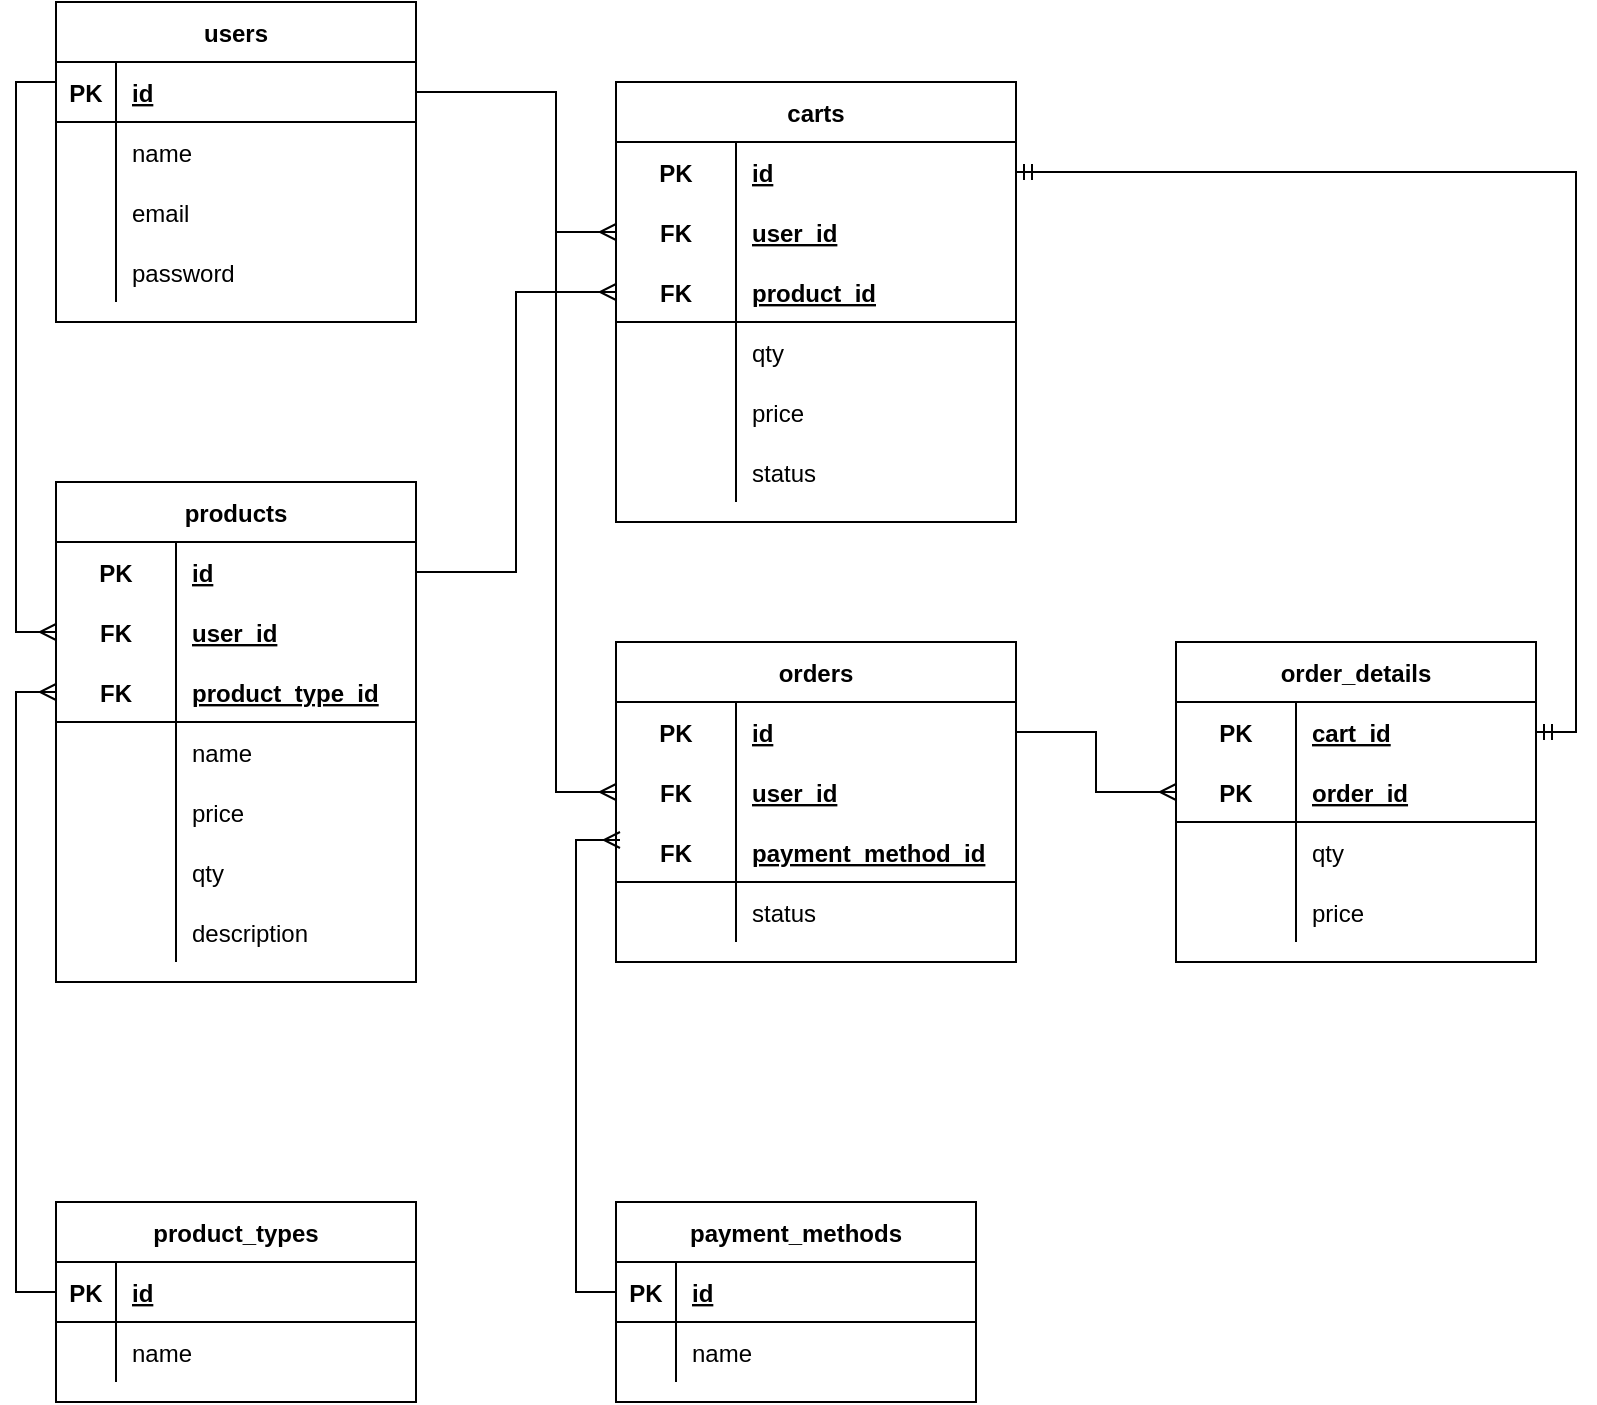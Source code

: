 <mxfile>
    <diagram id="VYC922mKqH5NMdaGn7zy" name="Page-1">
        <mxGraphModel dx="318" dy="585" grid="1" gridSize="10" guides="1" tooltips="1" connect="1" arrows="1" fold="1" page="1" pageScale="1" pageWidth="1169" pageHeight="827" math="0" shadow="0">
            <root>
                <mxCell id="0"/>
                <mxCell id="1" parent="0"/>
                <mxCell id="bkWMoB8fcdZXVpc6haCn-1" style="edgeStyle=orthogonalEdgeStyle;rounded=0;orthogonalLoop=1;jettySize=auto;html=1;exitX=0;exitY=0.25;exitDx=0;exitDy=0;entryX=0;entryY=0.5;entryDx=0;entryDy=0;endArrow=ERmany;endFill=0;" parent="1" source="t-qW9euXS6FeVMUo__KV-1" target="t-qW9euXS6FeVMUo__KV-44" edge="1">
                    <mxGeometry relative="1" as="geometry"/>
                </mxCell>
                <mxCell id="t-qW9euXS6FeVMUo__KV-1" value="users" style="shape=table;startSize=30;container=1;collapsible=1;childLayout=tableLayout;fixedRows=1;rowLines=0;fontStyle=1;align=center;resizeLast=1;" parent="1" vertex="1">
                    <mxGeometry x="40" y="80" width="180" height="160" as="geometry"/>
                </mxCell>
                <mxCell id="t-qW9euXS6FeVMUo__KV-2" value="" style="shape=tableRow;horizontal=0;startSize=0;swimlaneHead=0;swimlaneBody=0;fillColor=none;collapsible=0;dropTarget=0;points=[[0,0.5],[1,0.5]];portConstraint=eastwest;top=0;left=0;right=0;bottom=1;" parent="t-qW9euXS6FeVMUo__KV-1" vertex="1">
                    <mxGeometry y="30" width="180" height="30" as="geometry"/>
                </mxCell>
                <mxCell id="t-qW9euXS6FeVMUo__KV-3" value="PK" style="shape=partialRectangle;connectable=0;fillColor=none;top=0;left=0;bottom=0;right=0;fontStyle=1;overflow=hidden;" parent="t-qW9euXS6FeVMUo__KV-2" vertex="1">
                    <mxGeometry width="30" height="30" as="geometry">
                        <mxRectangle width="30" height="30" as="alternateBounds"/>
                    </mxGeometry>
                </mxCell>
                <mxCell id="t-qW9euXS6FeVMUo__KV-4" value="id" style="shape=partialRectangle;connectable=0;fillColor=none;top=0;left=0;bottom=0;right=0;align=left;spacingLeft=6;fontStyle=5;overflow=hidden;" parent="t-qW9euXS6FeVMUo__KV-2" vertex="1">
                    <mxGeometry x="30" width="150" height="30" as="geometry">
                        <mxRectangle width="150" height="30" as="alternateBounds"/>
                    </mxGeometry>
                </mxCell>
                <mxCell id="t-qW9euXS6FeVMUo__KV-5" value="" style="shape=tableRow;horizontal=0;startSize=0;swimlaneHead=0;swimlaneBody=0;fillColor=none;collapsible=0;dropTarget=0;points=[[0,0.5],[1,0.5]];portConstraint=eastwest;top=0;left=0;right=0;bottom=0;" parent="t-qW9euXS6FeVMUo__KV-1" vertex="1">
                    <mxGeometry y="60" width="180" height="30" as="geometry"/>
                </mxCell>
                <mxCell id="t-qW9euXS6FeVMUo__KV-6" value="" style="shape=partialRectangle;connectable=0;fillColor=none;top=0;left=0;bottom=0;right=0;editable=1;overflow=hidden;" parent="t-qW9euXS6FeVMUo__KV-5" vertex="1">
                    <mxGeometry width="30" height="30" as="geometry">
                        <mxRectangle width="30" height="30" as="alternateBounds"/>
                    </mxGeometry>
                </mxCell>
                <mxCell id="t-qW9euXS6FeVMUo__KV-7" value="name" style="shape=partialRectangle;connectable=0;fillColor=none;top=0;left=0;bottom=0;right=0;align=left;spacingLeft=6;overflow=hidden;" parent="t-qW9euXS6FeVMUo__KV-5" vertex="1">
                    <mxGeometry x="30" width="150" height="30" as="geometry">
                        <mxRectangle width="150" height="30" as="alternateBounds"/>
                    </mxGeometry>
                </mxCell>
                <mxCell id="t-qW9euXS6FeVMUo__KV-8" value="" style="shape=tableRow;horizontal=0;startSize=0;swimlaneHead=0;swimlaneBody=0;fillColor=none;collapsible=0;dropTarget=0;points=[[0,0.5],[1,0.5]];portConstraint=eastwest;top=0;left=0;right=0;bottom=0;" parent="t-qW9euXS6FeVMUo__KV-1" vertex="1">
                    <mxGeometry y="90" width="180" height="30" as="geometry"/>
                </mxCell>
                <mxCell id="t-qW9euXS6FeVMUo__KV-9" value="" style="shape=partialRectangle;connectable=0;fillColor=none;top=0;left=0;bottom=0;right=0;editable=1;overflow=hidden;" parent="t-qW9euXS6FeVMUo__KV-8" vertex="1">
                    <mxGeometry width="30" height="30" as="geometry">
                        <mxRectangle width="30" height="30" as="alternateBounds"/>
                    </mxGeometry>
                </mxCell>
                <mxCell id="t-qW9euXS6FeVMUo__KV-10" value="email" style="shape=partialRectangle;connectable=0;fillColor=none;top=0;left=0;bottom=0;right=0;align=left;spacingLeft=6;overflow=hidden;" parent="t-qW9euXS6FeVMUo__KV-8" vertex="1">
                    <mxGeometry x="30" width="150" height="30" as="geometry">
                        <mxRectangle width="150" height="30" as="alternateBounds"/>
                    </mxGeometry>
                </mxCell>
                <mxCell id="t-qW9euXS6FeVMUo__KV-11" value="" style="shape=tableRow;horizontal=0;startSize=0;swimlaneHead=0;swimlaneBody=0;fillColor=none;collapsible=0;dropTarget=0;points=[[0,0.5],[1,0.5]];portConstraint=eastwest;top=0;left=0;right=0;bottom=0;" parent="t-qW9euXS6FeVMUo__KV-1" vertex="1">
                    <mxGeometry y="120" width="180" height="30" as="geometry"/>
                </mxCell>
                <mxCell id="t-qW9euXS6FeVMUo__KV-12" value="" style="shape=partialRectangle;connectable=0;fillColor=none;top=0;left=0;bottom=0;right=0;editable=1;overflow=hidden;" parent="t-qW9euXS6FeVMUo__KV-11" vertex="1">
                    <mxGeometry width="30" height="30" as="geometry">
                        <mxRectangle width="30" height="30" as="alternateBounds"/>
                    </mxGeometry>
                </mxCell>
                <mxCell id="t-qW9euXS6FeVMUo__KV-13" value="password" style="shape=partialRectangle;connectable=0;fillColor=none;top=0;left=0;bottom=0;right=0;align=left;spacingLeft=6;overflow=hidden;" parent="t-qW9euXS6FeVMUo__KV-11" vertex="1">
                    <mxGeometry x="30" width="150" height="30" as="geometry">
                        <mxRectangle width="150" height="30" as="alternateBounds"/>
                    </mxGeometry>
                </mxCell>
                <mxCell id="t-qW9euXS6FeVMUo__KV-40" value="products" style="shape=table;startSize=30;container=1;collapsible=1;childLayout=tableLayout;fixedRows=1;rowLines=0;fontStyle=1;align=center;resizeLast=1;" parent="1" vertex="1">
                    <mxGeometry x="40" y="320" width="180" height="250" as="geometry"/>
                </mxCell>
                <mxCell id="t-qW9euXS6FeVMUo__KV-41" value="" style="shape=tableRow;horizontal=0;startSize=0;swimlaneHead=0;swimlaneBody=0;fillColor=none;collapsible=0;dropTarget=0;points=[[0,0.5],[1,0.5]];portConstraint=eastwest;top=0;left=0;right=0;bottom=0;" parent="t-qW9euXS6FeVMUo__KV-40" vertex="1">
                    <mxGeometry y="30" width="180" height="30" as="geometry"/>
                </mxCell>
                <mxCell id="t-qW9euXS6FeVMUo__KV-42" value="PK" style="shape=partialRectangle;connectable=0;fillColor=none;top=0;left=0;bottom=0;right=0;fontStyle=1;overflow=hidden;" parent="t-qW9euXS6FeVMUo__KV-41" vertex="1">
                    <mxGeometry width="60" height="30" as="geometry">
                        <mxRectangle width="60" height="30" as="alternateBounds"/>
                    </mxGeometry>
                </mxCell>
                <mxCell id="t-qW9euXS6FeVMUo__KV-43" value="id" style="shape=partialRectangle;connectable=0;fillColor=none;top=0;left=0;bottom=0;right=0;align=left;spacingLeft=6;fontStyle=5;overflow=hidden;" parent="t-qW9euXS6FeVMUo__KV-41" vertex="1">
                    <mxGeometry x="60" width="120" height="30" as="geometry">
                        <mxRectangle width="120" height="30" as="alternateBounds"/>
                    </mxGeometry>
                </mxCell>
                <mxCell id="t-qW9euXS6FeVMUo__KV-44" value="" style="shape=tableRow;horizontal=0;startSize=0;swimlaneHead=0;swimlaneBody=0;fillColor=none;collapsible=0;dropTarget=0;points=[[0,0.5],[1,0.5]];portConstraint=eastwest;top=0;left=0;right=0;bottom=1;strokeColor=none;" parent="t-qW9euXS6FeVMUo__KV-40" vertex="1">
                    <mxGeometry y="60" width="180" height="30" as="geometry"/>
                </mxCell>
                <mxCell id="t-qW9euXS6FeVMUo__KV-45" value="FK" style="shape=partialRectangle;connectable=0;fillColor=none;top=0;left=0;bottom=0;right=0;fontStyle=1;overflow=hidden;" parent="t-qW9euXS6FeVMUo__KV-44" vertex="1">
                    <mxGeometry width="60" height="30" as="geometry">
                        <mxRectangle width="60" height="30" as="alternateBounds"/>
                    </mxGeometry>
                </mxCell>
                <mxCell id="t-qW9euXS6FeVMUo__KV-46" value="user_id" style="shape=partialRectangle;connectable=0;fillColor=none;top=0;left=0;bottom=0;right=0;align=left;spacingLeft=6;fontStyle=5;overflow=hidden;" parent="t-qW9euXS6FeVMUo__KV-44" vertex="1">
                    <mxGeometry x="60" width="120" height="30" as="geometry">
                        <mxRectangle width="120" height="30" as="alternateBounds"/>
                    </mxGeometry>
                </mxCell>
                <mxCell id="bkWMoB8fcdZXVpc6haCn-5" style="shape=tableRow;horizontal=0;startSize=0;swimlaneHead=0;swimlaneBody=0;fillColor=none;collapsible=0;dropTarget=0;points=[[0,0.5],[1,0.5]];portConstraint=eastwest;top=0;left=0;right=0;bottom=1;strokeColor=default;" parent="t-qW9euXS6FeVMUo__KV-40" vertex="1">
                    <mxGeometry y="90" width="180" height="30" as="geometry"/>
                </mxCell>
                <mxCell id="bkWMoB8fcdZXVpc6haCn-6" value="FK" style="shape=partialRectangle;connectable=0;fillColor=none;top=0;left=0;bottom=0;right=0;fontStyle=1;overflow=hidden;" parent="bkWMoB8fcdZXVpc6haCn-5" vertex="1">
                    <mxGeometry width="60" height="30" as="geometry">
                        <mxRectangle width="60" height="30" as="alternateBounds"/>
                    </mxGeometry>
                </mxCell>
                <mxCell id="bkWMoB8fcdZXVpc6haCn-7" value="product_type_id" style="shape=partialRectangle;connectable=0;fillColor=none;top=0;left=0;bottom=0;right=0;align=left;spacingLeft=6;fontStyle=5;overflow=hidden;" parent="bkWMoB8fcdZXVpc6haCn-5" vertex="1">
                    <mxGeometry x="60" width="120" height="30" as="geometry">
                        <mxRectangle width="120" height="30" as="alternateBounds"/>
                    </mxGeometry>
                </mxCell>
                <mxCell id="t-qW9euXS6FeVMUo__KV-47" value="" style="shape=tableRow;horizontal=0;startSize=0;swimlaneHead=0;swimlaneBody=0;fillColor=none;collapsible=0;dropTarget=0;points=[[0,0.5],[1,0.5]];portConstraint=eastwest;top=0;left=0;right=0;bottom=0;" parent="t-qW9euXS6FeVMUo__KV-40" vertex="1">
                    <mxGeometry y="120" width="180" height="30" as="geometry"/>
                </mxCell>
                <mxCell id="t-qW9euXS6FeVMUo__KV-48" value="" style="shape=partialRectangle;connectable=0;fillColor=none;top=0;left=0;bottom=0;right=0;editable=1;overflow=hidden;" parent="t-qW9euXS6FeVMUo__KV-47" vertex="1">
                    <mxGeometry width="60" height="30" as="geometry">
                        <mxRectangle width="60" height="30" as="alternateBounds"/>
                    </mxGeometry>
                </mxCell>
                <mxCell id="t-qW9euXS6FeVMUo__KV-49" value="name" style="shape=partialRectangle;connectable=0;fillColor=none;top=0;left=0;bottom=0;right=0;align=left;spacingLeft=6;overflow=hidden;" parent="t-qW9euXS6FeVMUo__KV-47" vertex="1">
                    <mxGeometry x="60" width="120" height="30" as="geometry">
                        <mxRectangle width="120" height="30" as="alternateBounds"/>
                    </mxGeometry>
                </mxCell>
                <mxCell id="t-qW9euXS6FeVMUo__KV-50" value="" style="shape=tableRow;horizontal=0;startSize=0;swimlaneHead=0;swimlaneBody=0;fillColor=none;collapsible=0;dropTarget=0;points=[[0,0.5],[1,0.5]];portConstraint=eastwest;top=0;left=0;right=0;bottom=0;" parent="t-qW9euXS6FeVMUo__KV-40" vertex="1">
                    <mxGeometry y="150" width="180" height="30" as="geometry"/>
                </mxCell>
                <mxCell id="t-qW9euXS6FeVMUo__KV-51" value="" style="shape=partialRectangle;connectable=0;fillColor=none;top=0;left=0;bottom=0;right=0;editable=1;overflow=hidden;" parent="t-qW9euXS6FeVMUo__KV-50" vertex="1">
                    <mxGeometry width="60" height="30" as="geometry">
                        <mxRectangle width="60" height="30" as="alternateBounds"/>
                    </mxGeometry>
                </mxCell>
                <mxCell id="t-qW9euXS6FeVMUo__KV-52" value="price" style="shape=partialRectangle;connectable=0;fillColor=none;top=0;left=0;bottom=0;right=0;align=left;spacingLeft=6;overflow=hidden;" parent="t-qW9euXS6FeVMUo__KV-50" vertex="1">
                    <mxGeometry x="60" width="120" height="30" as="geometry">
                        <mxRectangle width="120" height="30" as="alternateBounds"/>
                    </mxGeometry>
                </mxCell>
                <mxCell id="t-qW9euXS6FeVMUo__KV-53" style="shape=tableRow;horizontal=0;startSize=0;swimlaneHead=0;swimlaneBody=0;fillColor=none;collapsible=0;dropTarget=0;points=[[0,0.5],[1,0.5]];portConstraint=eastwest;top=0;left=0;right=0;bottom=0;" parent="t-qW9euXS6FeVMUo__KV-40" vertex="1">
                    <mxGeometry y="180" width="180" height="30" as="geometry"/>
                </mxCell>
                <mxCell id="t-qW9euXS6FeVMUo__KV-54" style="shape=partialRectangle;connectable=0;fillColor=none;top=0;left=0;bottom=0;right=0;editable=1;overflow=hidden;" parent="t-qW9euXS6FeVMUo__KV-53" vertex="1">
                    <mxGeometry width="60" height="30" as="geometry">
                        <mxRectangle width="60" height="30" as="alternateBounds"/>
                    </mxGeometry>
                </mxCell>
                <mxCell id="t-qW9euXS6FeVMUo__KV-55" value="qty" style="shape=partialRectangle;connectable=0;fillColor=none;top=0;left=0;bottom=0;right=0;align=left;spacingLeft=6;overflow=hidden;" parent="t-qW9euXS6FeVMUo__KV-53" vertex="1">
                    <mxGeometry x="60" width="120" height="30" as="geometry">
                        <mxRectangle width="120" height="30" as="alternateBounds"/>
                    </mxGeometry>
                </mxCell>
                <mxCell id="t-qW9euXS6FeVMUo__KV-56" style="shape=tableRow;horizontal=0;startSize=0;swimlaneHead=0;swimlaneBody=0;fillColor=none;collapsible=0;dropTarget=0;points=[[0,0.5],[1,0.5]];portConstraint=eastwest;top=0;left=0;right=0;bottom=0;" parent="t-qW9euXS6FeVMUo__KV-40" vertex="1">
                    <mxGeometry y="210" width="180" height="30" as="geometry"/>
                </mxCell>
                <mxCell id="t-qW9euXS6FeVMUo__KV-57" style="shape=partialRectangle;connectable=0;fillColor=none;top=0;left=0;bottom=0;right=0;editable=1;overflow=hidden;" parent="t-qW9euXS6FeVMUo__KV-56" vertex="1">
                    <mxGeometry width="60" height="30" as="geometry">
                        <mxRectangle width="60" height="30" as="alternateBounds"/>
                    </mxGeometry>
                </mxCell>
                <mxCell id="t-qW9euXS6FeVMUo__KV-58" value="description" style="shape=partialRectangle;connectable=0;fillColor=none;top=0;left=0;bottom=0;right=0;align=left;spacingLeft=6;overflow=hidden;" parent="t-qW9euXS6FeVMUo__KV-56" vertex="1">
                    <mxGeometry x="60" width="120" height="30" as="geometry">
                        <mxRectangle width="120" height="30" as="alternateBounds"/>
                    </mxGeometry>
                </mxCell>
                <mxCell id="bkWMoB8fcdZXVpc6haCn-8" value="product_types" style="shape=table;startSize=30;container=1;collapsible=1;childLayout=tableLayout;fixedRows=1;rowLines=0;fontStyle=1;align=center;resizeLast=1;strokeColor=default;fillColor=none;" parent="1" vertex="1">
                    <mxGeometry x="40" y="680" width="180" height="100" as="geometry"/>
                </mxCell>
                <mxCell id="bkWMoB8fcdZXVpc6haCn-9" value="" style="shape=tableRow;horizontal=0;startSize=0;swimlaneHead=0;swimlaneBody=0;fillColor=none;collapsible=0;dropTarget=0;points=[[0,0.5],[1,0.5]];portConstraint=eastwest;top=0;left=0;right=0;bottom=1;strokeColor=default;" parent="bkWMoB8fcdZXVpc6haCn-8" vertex="1">
                    <mxGeometry y="30" width="180" height="30" as="geometry"/>
                </mxCell>
                <mxCell id="bkWMoB8fcdZXVpc6haCn-10" value="PK" style="shape=partialRectangle;connectable=0;fillColor=none;top=0;left=0;bottom=0;right=0;fontStyle=1;overflow=hidden;dashed=1;strokeColor=default;" parent="bkWMoB8fcdZXVpc6haCn-9" vertex="1">
                    <mxGeometry width="30" height="30" as="geometry">
                        <mxRectangle width="30" height="30" as="alternateBounds"/>
                    </mxGeometry>
                </mxCell>
                <mxCell id="bkWMoB8fcdZXVpc6haCn-11" value="id" style="shape=partialRectangle;connectable=0;fillColor=none;top=0;left=0;bottom=0;right=0;align=left;spacingLeft=6;fontStyle=5;overflow=hidden;strokeColor=default;" parent="bkWMoB8fcdZXVpc6haCn-9" vertex="1">
                    <mxGeometry x="30" width="150" height="30" as="geometry">
                        <mxRectangle width="150" height="30" as="alternateBounds"/>
                    </mxGeometry>
                </mxCell>
                <mxCell id="bkWMoB8fcdZXVpc6haCn-12" value="" style="shape=tableRow;horizontal=0;startSize=0;swimlaneHead=0;swimlaneBody=0;fillColor=none;collapsible=0;dropTarget=0;points=[[0,0.5],[1,0.5]];portConstraint=eastwest;top=0;left=0;right=0;bottom=0;dashed=1;strokeColor=default;" parent="bkWMoB8fcdZXVpc6haCn-8" vertex="1">
                    <mxGeometry y="60" width="180" height="30" as="geometry"/>
                </mxCell>
                <mxCell id="bkWMoB8fcdZXVpc6haCn-13" value="" style="shape=partialRectangle;connectable=0;fillColor=none;top=0;left=0;bottom=0;right=0;editable=1;overflow=hidden;dashed=1;strokeColor=default;" parent="bkWMoB8fcdZXVpc6haCn-12" vertex="1">
                    <mxGeometry width="30" height="30" as="geometry">
                        <mxRectangle width="30" height="30" as="alternateBounds"/>
                    </mxGeometry>
                </mxCell>
                <mxCell id="bkWMoB8fcdZXVpc6haCn-14" value="name" style="shape=partialRectangle;connectable=0;fillColor=none;top=0;left=0;bottom=0;right=0;align=left;spacingLeft=6;overflow=hidden;strokeColor=default;" parent="bkWMoB8fcdZXVpc6haCn-12" vertex="1">
                    <mxGeometry x="30" width="150" height="30" as="geometry">
                        <mxRectangle width="150" height="30" as="alternateBounds"/>
                    </mxGeometry>
                </mxCell>
                <mxCell id="bkWMoB8fcdZXVpc6haCn-22" style="edgeStyle=orthogonalEdgeStyle;rounded=0;orthogonalLoop=1;jettySize=auto;html=1;exitX=0;exitY=0.5;exitDx=0;exitDy=0;entryX=0;entryY=0.5;entryDx=0;entryDy=0;endArrow=ERmany;endFill=0;" parent="1" source="bkWMoB8fcdZXVpc6haCn-9" target="bkWMoB8fcdZXVpc6haCn-5" edge="1">
                    <mxGeometry relative="1" as="geometry"/>
                </mxCell>
                <mxCell id="bkWMoB8fcdZXVpc6haCn-23" value="orders" style="shape=table;startSize=30;container=1;collapsible=1;childLayout=tableLayout;fixedRows=1;rowLines=0;fontStyle=1;align=center;resizeLast=1;strokeColor=default;fillColor=none;" parent="1" vertex="1">
                    <mxGeometry x="320" y="400" width="200" height="160" as="geometry"/>
                </mxCell>
                <mxCell id="bkWMoB8fcdZXVpc6haCn-24" value="" style="shape=tableRow;horizontal=0;startSize=0;swimlaneHead=0;swimlaneBody=0;fillColor=none;collapsible=0;dropTarget=0;points=[[0,0.5],[1,0.5]];portConstraint=eastwest;top=0;left=0;right=0;bottom=0;strokeColor=default;" parent="bkWMoB8fcdZXVpc6haCn-23" vertex="1">
                    <mxGeometry y="30" width="200" height="30" as="geometry"/>
                </mxCell>
                <mxCell id="bkWMoB8fcdZXVpc6haCn-25" value="PK" style="shape=partialRectangle;connectable=0;fillColor=none;top=0;left=0;bottom=0;right=0;fontStyle=1;overflow=hidden;strokeColor=default;" parent="bkWMoB8fcdZXVpc6haCn-24" vertex="1">
                    <mxGeometry width="60" height="30" as="geometry">
                        <mxRectangle width="60" height="30" as="alternateBounds"/>
                    </mxGeometry>
                </mxCell>
                <mxCell id="bkWMoB8fcdZXVpc6haCn-26" value="id" style="shape=partialRectangle;connectable=0;fillColor=none;top=0;left=0;bottom=0;right=0;align=left;spacingLeft=6;fontStyle=5;overflow=hidden;strokeColor=default;" parent="bkWMoB8fcdZXVpc6haCn-24" vertex="1">
                    <mxGeometry x="60" width="140" height="30" as="geometry">
                        <mxRectangle width="140" height="30" as="alternateBounds"/>
                    </mxGeometry>
                </mxCell>
                <mxCell id="bkWMoB8fcdZXVpc6haCn-27" value="" style="shape=tableRow;horizontal=0;startSize=0;swimlaneHead=0;swimlaneBody=0;fillColor=none;collapsible=0;dropTarget=0;points=[[0,0.5],[1,0.5]];portConstraint=eastwest;top=0;left=0;right=0;bottom=1;strokeColor=none;" parent="bkWMoB8fcdZXVpc6haCn-23" vertex="1">
                    <mxGeometry y="60" width="200" height="30" as="geometry"/>
                </mxCell>
                <mxCell id="bkWMoB8fcdZXVpc6haCn-28" value="FK" style="shape=partialRectangle;connectable=0;fillColor=none;top=0;left=0;bottom=0;right=0;fontStyle=1;overflow=hidden;strokeColor=default;" parent="bkWMoB8fcdZXVpc6haCn-27" vertex="1">
                    <mxGeometry width="60" height="30" as="geometry">
                        <mxRectangle width="60" height="30" as="alternateBounds"/>
                    </mxGeometry>
                </mxCell>
                <mxCell id="bkWMoB8fcdZXVpc6haCn-29" value="user_id" style="shape=partialRectangle;connectable=0;fillColor=none;top=0;left=0;bottom=0;right=0;align=left;spacingLeft=6;fontStyle=5;overflow=hidden;strokeColor=default;" parent="bkWMoB8fcdZXVpc6haCn-27" vertex="1">
                    <mxGeometry x="60" width="140" height="30" as="geometry">
                        <mxRectangle width="140" height="30" as="alternateBounds"/>
                    </mxGeometry>
                </mxCell>
                <mxCell id="bkWMoB8fcdZXVpc6haCn-36" style="shape=tableRow;horizontal=0;startSize=0;swimlaneHead=0;swimlaneBody=0;fillColor=none;collapsible=0;dropTarget=0;points=[[0,0.5],[1,0.5]];portConstraint=eastwest;top=0;left=0;right=0;bottom=1;strokeColor=default;" parent="bkWMoB8fcdZXVpc6haCn-23" vertex="1">
                    <mxGeometry y="90" width="200" height="30" as="geometry"/>
                </mxCell>
                <mxCell id="bkWMoB8fcdZXVpc6haCn-37" value="FK" style="shape=partialRectangle;connectable=0;fillColor=none;top=0;left=0;bottom=0;right=0;fontStyle=1;overflow=hidden;strokeColor=default;" parent="bkWMoB8fcdZXVpc6haCn-36" vertex="1">
                    <mxGeometry width="60" height="30" as="geometry">
                        <mxRectangle width="60" height="30" as="alternateBounds"/>
                    </mxGeometry>
                </mxCell>
                <mxCell id="bkWMoB8fcdZXVpc6haCn-38" value="payment_method_id" style="shape=partialRectangle;connectable=0;fillColor=none;top=0;left=0;bottom=0;right=0;align=left;spacingLeft=6;fontStyle=5;overflow=hidden;strokeColor=default;" parent="bkWMoB8fcdZXVpc6haCn-36" vertex="1">
                    <mxGeometry x="60" width="140" height="30" as="geometry">
                        <mxRectangle width="140" height="30" as="alternateBounds"/>
                    </mxGeometry>
                </mxCell>
                <mxCell id="SPrxB2LgxXgwCSSrTZGx-1" style="shape=tableRow;horizontal=0;startSize=0;swimlaneHead=0;swimlaneBody=0;fillColor=none;collapsible=0;dropTarget=0;points=[[0,0.5],[1,0.5]];portConstraint=eastwest;top=0;left=0;right=0;bottom=0;strokeColor=default;" parent="bkWMoB8fcdZXVpc6haCn-23" vertex="1">
                    <mxGeometry y="120" width="200" height="30" as="geometry"/>
                </mxCell>
                <mxCell id="SPrxB2LgxXgwCSSrTZGx-2" style="shape=partialRectangle;connectable=0;fillColor=none;top=0;left=0;bottom=0;right=0;editable=1;overflow=hidden;strokeColor=default;" parent="SPrxB2LgxXgwCSSrTZGx-1" vertex="1">
                    <mxGeometry width="60" height="30" as="geometry">
                        <mxRectangle width="60" height="30" as="alternateBounds"/>
                    </mxGeometry>
                </mxCell>
                <mxCell id="SPrxB2LgxXgwCSSrTZGx-3" value="status" style="shape=partialRectangle;connectable=0;fillColor=none;top=0;left=0;bottom=0;right=0;align=left;spacingLeft=6;overflow=hidden;strokeColor=default;" parent="SPrxB2LgxXgwCSSrTZGx-1" vertex="1">
                    <mxGeometry x="60" width="140" height="30" as="geometry">
                        <mxRectangle width="140" height="30" as="alternateBounds"/>
                    </mxGeometry>
                </mxCell>
                <mxCell id="bkWMoB8fcdZXVpc6haCn-40" value="payment_methods" style="shape=table;startSize=30;container=1;collapsible=1;childLayout=tableLayout;fixedRows=1;rowLines=0;fontStyle=1;align=center;resizeLast=1;strokeColor=default;fillColor=none;" parent="1" vertex="1">
                    <mxGeometry x="320" y="680" width="180" height="100" as="geometry"/>
                </mxCell>
                <mxCell id="bkWMoB8fcdZXVpc6haCn-41" value="" style="shape=tableRow;horizontal=0;startSize=0;swimlaneHead=0;swimlaneBody=0;fillColor=none;collapsible=0;dropTarget=0;points=[[0,0.5],[1,0.5]];portConstraint=eastwest;top=0;left=0;right=0;bottom=1;strokeColor=default;" parent="bkWMoB8fcdZXVpc6haCn-40" vertex="1">
                    <mxGeometry y="30" width="180" height="30" as="geometry"/>
                </mxCell>
                <mxCell id="bkWMoB8fcdZXVpc6haCn-42" value="PK" style="shape=partialRectangle;connectable=0;fillColor=none;top=0;left=0;bottom=0;right=0;fontStyle=1;overflow=hidden;strokeColor=default;" parent="bkWMoB8fcdZXVpc6haCn-41" vertex="1">
                    <mxGeometry width="30" height="30" as="geometry">
                        <mxRectangle width="30" height="30" as="alternateBounds"/>
                    </mxGeometry>
                </mxCell>
                <mxCell id="bkWMoB8fcdZXVpc6haCn-43" value="id" style="shape=partialRectangle;connectable=0;fillColor=none;top=0;left=0;bottom=0;right=0;align=left;spacingLeft=6;fontStyle=5;overflow=hidden;strokeColor=default;" parent="bkWMoB8fcdZXVpc6haCn-41" vertex="1">
                    <mxGeometry x="30" width="150" height="30" as="geometry">
                        <mxRectangle width="150" height="30" as="alternateBounds"/>
                    </mxGeometry>
                </mxCell>
                <mxCell id="bkWMoB8fcdZXVpc6haCn-44" value="" style="shape=tableRow;horizontal=0;startSize=0;swimlaneHead=0;swimlaneBody=0;fillColor=none;collapsible=0;dropTarget=0;points=[[0,0.5],[1,0.5]];portConstraint=eastwest;top=0;left=0;right=0;bottom=0;strokeColor=default;" parent="bkWMoB8fcdZXVpc6haCn-40" vertex="1">
                    <mxGeometry y="60" width="180" height="30" as="geometry"/>
                </mxCell>
                <mxCell id="bkWMoB8fcdZXVpc6haCn-45" value="" style="shape=partialRectangle;connectable=0;fillColor=none;top=0;left=0;bottom=0;right=0;editable=1;overflow=hidden;strokeColor=default;" parent="bkWMoB8fcdZXVpc6haCn-44" vertex="1">
                    <mxGeometry width="30" height="30" as="geometry">
                        <mxRectangle width="30" height="30" as="alternateBounds"/>
                    </mxGeometry>
                </mxCell>
                <mxCell id="bkWMoB8fcdZXVpc6haCn-46" value="name" style="shape=partialRectangle;connectable=0;fillColor=none;top=0;left=0;bottom=0;right=0;align=left;spacingLeft=6;overflow=hidden;strokeColor=default;" parent="bkWMoB8fcdZXVpc6haCn-44" vertex="1">
                    <mxGeometry x="30" width="150" height="30" as="geometry">
                        <mxRectangle width="150" height="30" as="alternateBounds"/>
                    </mxGeometry>
                </mxCell>
                <mxCell id="bkWMoB8fcdZXVpc6haCn-54" value="order_details" style="shape=table;startSize=30;container=1;collapsible=1;childLayout=tableLayout;fixedRows=1;rowLines=0;fontStyle=1;align=center;resizeLast=1;strokeColor=default;fillColor=none;" parent="1" vertex="1">
                    <mxGeometry x="600" y="400" width="180" height="160" as="geometry"/>
                </mxCell>
                <mxCell id="bkWMoB8fcdZXVpc6haCn-55" value="" style="shape=tableRow;horizontal=0;startSize=0;swimlaneHead=0;swimlaneBody=0;fillColor=none;collapsible=0;dropTarget=0;points=[[0,0.5],[1,0.5]];portConstraint=eastwest;top=0;left=0;right=0;bottom=0;strokeColor=default;" parent="bkWMoB8fcdZXVpc6haCn-54" vertex="1">
                    <mxGeometry y="30" width="180" height="30" as="geometry"/>
                </mxCell>
                <mxCell id="bkWMoB8fcdZXVpc6haCn-56" value="PK" style="shape=partialRectangle;connectable=0;fillColor=none;top=0;left=0;bottom=0;right=0;fontStyle=1;overflow=hidden;strokeColor=default;" parent="bkWMoB8fcdZXVpc6haCn-55" vertex="1">
                    <mxGeometry width="60" height="30" as="geometry">
                        <mxRectangle width="60" height="30" as="alternateBounds"/>
                    </mxGeometry>
                </mxCell>
                <mxCell id="bkWMoB8fcdZXVpc6haCn-57" value="cart_id" style="shape=partialRectangle;connectable=0;fillColor=none;top=0;left=0;bottom=0;right=0;align=left;spacingLeft=6;fontStyle=5;overflow=hidden;strokeColor=default;" parent="bkWMoB8fcdZXVpc6haCn-55" vertex="1">
                    <mxGeometry x="60" width="120" height="30" as="geometry">
                        <mxRectangle width="120" height="30" as="alternateBounds"/>
                    </mxGeometry>
                </mxCell>
                <mxCell id="bkWMoB8fcdZXVpc6haCn-58" value="" style="shape=tableRow;horizontal=0;startSize=0;swimlaneHead=0;swimlaneBody=0;fillColor=none;collapsible=0;dropTarget=0;points=[[0,0.5],[1,0.5]];portConstraint=eastwest;top=0;left=0;right=0;bottom=1;strokeColor=default;" parent="bkWMoB8fcdZXVpc6haCn-54" vertex="1">
                    <mxGeometry y="60" width="180" height="30" as="geometry"/>
                </mxCell>
                <mxCell id="bkWMoB8fcdZXVpc6haCn-59" value="PK" style="shape=partialRectangle;connectable=0;fillColor=none;top=0;left=0;bottom=0;right=0;fontStyle=1;overflow=hidden;strokeColor=default;" parent="bkWMoB8fcdZXVpc6haCn-58" vertex="1">
                    <mxGeometry width="60" height="30" as="geometry">
                        <mxRectangle width="60" height="30" as="alternateBounds"/>
                    </mxGeometry>
                </mxCell>
                <mxCell id="bkWMoB8fcdZXVpc6haCn-60" value="order_id" style="shape=partialRectangle;connectable=0;fillColor=none;top=0;left=0;bottom=0;right=0;align=left;spacingLeft=6;fontStyle=5;overflow=hidden;strokeColor=default;" parent="bkWMoB8fcdZXVpc6haCn-58" vertex="1">
                    <mxGeometry x="60" width="120" height="30" as="geometry">
                        <mxRectangle width="120" height="30" as="alternateBounds"/>
                    </mxGeometry>
                </mxCell>
                <mxCell id="bkWMoB8fcdZXVpc6haCn-61" value="" style="shape=tableRow;horizontal=0;startSize=0;swimlaneHead=0;swimlaneBody=0;fillColor=none;collapsible=0;dropTarget=0;points=[[0,0.5],[1,0.5]];portConstraint=eastwest;top=0;left=0;right=0;bottom=0;strokeColor=default;" parent="bkWMoB8fcdZXVpc6haCn-54" vertex="1">
                    <mxGeometry y="90" width="180" height="30" as="geometry"/>
                </mxCell>
                <mxCell id="bkWMoB8fcdZXVpc6haCn-62" value="" style="shape=partialRectangle;connectable=0;fillColor=none;top=0;left=0;bottom=0;right=0;editable=1;overflow=hidden;strokeColor=default;" parent="bkWMoB8fcdZXVpc6haCn-61" vertex="1">
                    <mxGeometry width="60" height="30" as="geometry">
                        <mxRectangle width="60" height="30" as="alternateBounds"/>
                    </mxGeometry>
                </mxCell>
                <mxCell id="bkWMoB8fcdZXVpc6haCn-63" value="qty" style="shape=partialRectangle;connectable=0;fillColor=none;top=0;left=0;bottom=0;right=0;align=left;spacingLeft=6;overflow=hidden;strokeColor=default;" parent="bkWMoB8fcdZXVpc6haCn-61" vertex="1">
                    <mxGeometry x="60" width="120" height="30" as="geometry">
                        <mxRectangle width="120" height="30" as="alternateBounds"/>
                    </mxGeometry>
                </mxCell>
                <mxCell id="bkWMoB8fcdZXVpc6haCn-64" value="" style="shape=tableRow;horizontal=0;startSize=0;swimlaneHead=0;swimlaneBody=0;fillColor=none;collapsible=0;dropTarget=0;points=[[0,0.5],[1,0.5]];portConstraint=eastwest;top=0;left=0;right=0;bottom=0;strokeColor=default;" parent="bkWMoB8fcdZXVpc6haCn-54" vertex="1">
                    <mxGeometry y="120" width="180" height="30" as="geometry"/>
                </mxCell>
                <mxCell id="bkWMoB8fcdZXVpc6haCn-65" value="" style="shape=partialRectangle;connectable=0;fillColor=none;top=0;left=0;bottom=0;right=0;editable=1;overflow=hidden;strokeColor=default;" parent="bkWMoB8fcdZXVpc6haCn-64" vertex="1">
                    <mxGeometry width="60" height="30" as="geometry">
                        <mxRectangle width="60" height="30" as="alternateBounds"/>
                    </mxGeometry>
                </mxCell>
                <mxCell id="bkWMoB8fcdZXVpc6haCn-66" value="price" style="shape=partialRectangle;connectable=0;fillColor=none;top=0;left=0;bottom=0;right=0;align=left;spacingLeft=6;overflow=hidden;strokeColor=default;" parent="bkWMoB8fcdZXVpc6haCn-64" vertex="1">
                    <mxGeometry x="60" width="120" height="30" as="geometry">
                        <mxRectangle width="120" height="30" as="alternateBounds"/>
                    </mxGeometry>
                </mxCell>
                <mxCell id="SPrxB2LgxXgwCSSrTZGx-20" value="carts" style="shape=table;startSize=30;container=1;collapsible=1;childLayout=tableLayout;fixedRows=1;rowLines=0;fontStyle=1;align=center;resizeLast=1;strokeColor=default;fillColor=none;" parent="1" vertex="1">
                    <mxGeometry x="320" y="120" width="200" height="220" as="geometry"/>
                </mxCell>
                <mxCell id="SPrxB2LgxXgwCSSrTZGx-21" value="" style="shape=tableRow;horizontal=0;startSize=0;swimlaneHead=0;swimlaneBody=0;fillColor=none;collapsible=0;dropTarget=0;points=[[0,0.5],[1,0.5]];portConstraint=eastwest;top=0;left=0;right=0;bottom=0;strokeColor=default;" parent="SPrxB2LgxXgwCSSrTZGx-20" vertex="1">
                    <mxGeometry y="30" width="200" height="30" as="geometry"/>
                </mxCell>
                <mxCell id="SPrxB2LgxXgwCSSrTZGx-22" value="PK" style="shape=partialRectangle;connectable=0;fillColor=none;top=0;left=0;bottom=0;right=0;fontStyle=1;overflow=hidden;strokeColor=default;" parent="SPrxB2LgxXgwCSSrTZGx-21" vertex="1">
                    <mxGeometry width="60" height="30" as="geometry">
                        <mxRectangle width="60" height="30" as="alternateBounds"/>
                    </mxGeometry>
                </mxCell>
                <mxCell id="SPrxB2LgxXgwCSSrTZGx-23" value="id" style="shape=partialRectangle;connectable=0;fillColor=none;top=0;left=0;bottom=0;right=0;align=left;spacingLeft=6;fontStyle=5;overflow=hidden;strokeColor=default;" parent="SPrxB2LgxXgwCSSrTZGx-21" vertex="1">
                    <mxGeometry x="60" width="140" height="30" as="geometry">
                        <mxRectangle width="140" height="30" as="alternateBounds"/>
                    </mxGeometry>
                </mxCell>
                <mxCell id="SPrxB2LgxXgwCSSrTZGx-24" value="" style="shape=tableRow;horizontal=0;startSize=0;swimlaneHead=0;swimlaneBody=0;fillColor=none;collapsible=0;dropTarget=0;points=[[0,0.5],[1,0.5]];portConstraint=eastwest;top=0;left=0;right=0;bottom=1;strokeColor=none;" parent="SPrxB2LgxXgwCSSrTZGx-20" vertex="1">
                    <mxGeometry y="60" width="200" height="30" as="geometry"/>
                </mxCell>
                <mxCell id="SPrxB2LgxXgwCSSrTZGx-25" value="FK" style="shape=partialRectangle;connectable=0;fillColor=none;top=0;left=0;bottom=0;right=0;fontStyle=1;overflow=hidden;strokeColor=default;" parent="SPrxB2LgxXgwCSSrTZGx-24" vertex="1">
                    <mxGeometry width="60" height="30" as="geometry">
                        <mxRectangle width="60" height="30" as="alternateBounds"/>
                    </mxGeometry>
                </mxCell>
                <mxCell id="SPrxB2LgxXgwCSSrTZGx-26" value="user_id" style="shape=partialRectangle;connectable=0;fillColor=none;top=0;left=0;bottom=0;right=0;align=left;spacingLeft=6;fontStyle=5;overflow=hidden;strokeColor=default;" parent="SPrxB2LgxXgwCSSrTZGx-24" vertex="1">
                    <mxGeometry x="60" width="140" height="30" as="geometry">
                        <mxRectangle width="140" height="30" as="alternateBounds"/>
                    </mxGeometry>
                </mxCell>
                <mxCell id="SPrxB2LgxXgwCSSrTZGx-39" style="shape=tableRow;horizontal=0;startSize=0;swimlaneHead=0;swimlaneBody=0;fillColor=none;collapsible=0;dropTarget=0;points=[[0,0.5],[1,0.5]];portConstraint=eastwest;top=0;left=0;right=0;bottom=1;strokeColor=default;" parent="SPrxB2LgxXgwCSSrTZGx-20" vertex="1">
                    <mxGeometry y="90" width="200" height="30" as="geometry"/>
                </mxCell>
                <mxCell id="SPrxB2LgxXgwCSSrTZGx-40" value="FK" style="shape=partialRectangle;connectable=0;fillColor=none;top=0;left=0;bottom=0;right=0;fontStyle=1;overflow=hidden;strokeColor=default;" parent="SPrxB2LgxXgwCSSrTZGx-39" vertex="1">
                    <mxGeometry width="60" height="30" as="geometry">
                        <mxRectangle width="60" height="30" as="alternateBounds"/>
                    </mxGeometry>
                </mxCell>
                <mxCell id="SPrxB2LgxXgwCSSrTZGx-41" value="product_id" style="shape=partialRectangle;connectable=0;fillColor=none;top=0;left=0;bottom=0;right=0;align=left;spacingLeft=6;fontStyle=5;overflow=hidden;strokeColor=default;" parent="SPrxB2LgxXgwCSSrTZGx-39" vertex="1">
                    <mxGeometry x="60" width="140" height="30" as="geometry">
                        <mxRectangle width="140" height="30" as="alternateBounds"/>
                    </mxGeometry>
                </mxCell>
                <mxCell id="SPrxB2LgxXgwCSSrTZGx-30" value="" style="shape=tableRow;horizontal=0;startSize=0;swimlaneHead=0;swimlaneBody=0;fillColor=none;collapsible=0;dropTarget=0;points=[[0,0.5],[1,0.5]];portConstraint=eastwest;top=0;left=0;right=0;bottom=0;strokeColor=default;" parent="SPrxB2LgxXgwCSSrTZGx-20" vertex="1">
                    <mxGeometry y="120" width="200" height="30" as="geometry"/>
                </mxCell>
                <mxCell id="SPrxB2LgxXgwCSSrTZGx-31" value="" style="shape=partialRectangle;connectable=0;fillColor=none;top=0;left=0;bottom=0;right=0;editable=1;overflow=hidden;strokeColor=default;" parent="SPrxB2LgxXgwCSSrTZGx-30" vertex="1">
                    <mxGeometry width="60" height="30" as="geometry">
                        <mxRectangle width="60" height="30" as="alternateBounds"/>
                    </mxGeometry>
                </mxCell>
                <mxCell id="SPrxB2LgxXgwCSSrTZGx-32" value="qty" style="shape=partialRectangle;connectable=0;fillColor=none;top=0;left=0;bottom=0;right=0;align=left;spacingLeft=6;overflow=hidden;strokeColor=default;" parent="SPrxB2LgxXgwCSSrTZGx-30" vertex="1">
                    <mxGeometry x="60" width="140" height="30" as="geometry">
                        <mxRectangle width="140" height="30" as="alternateBounds"/>
                    </mxGeometry>
                </mxCell>
                <mxCell id="SPrxB2LgxXgwCSSrTZGx-33" value="" style="shape=tableRow;horizontal=0;startSize=0;swimlaneHead=0;swimlaneBody=0;fillColor=none;collapsible=0;dropTarget=0;points=[[0,0.5],[1,0.5]];portConstraint=eastwest;top=0;left=0;right=0;bottom=0;strokeColor=default;" parent="SPrxB2LgxXgwCSSrTZGx-20" vertex="1">
                    <mxGeometry y="150" width="200" height="30" as="geometry"/>
                </mxCell>
                <mxCell id="SPrxB2LgxXgwCSSrTZGx-34" value="" style="shape=partialRectangle;connectable=0;fillColor=none;top=0;left=0;bottom=0;right=0;editable=1;overflow=hidden;strokeColor=default;" parent="SPrxB2LgxXgwCSSrTZGx-33" vertex="1">
                    <mxGeometry width="60" height="30" as="geometry">
                        <mxRectangle width="60" height="30" as="alternateBounds"/>
                    </mxGeometry>
                </mxCell>
                <mxCell id="SPrxB2LgxXgwCSSrTZGx-35" value="price" style="shape=partialRectangle;connectable=0;fillColor=none;top=0;left=0;bottom=0;right=0;align=left;spacingLeft=6;overflow=hidden;strokeColor=default;" parent="SPrxB2LgxXgwCSSrTZGx-33" vertex="1">
                    <mxGeometry x="60" width="140" height="30" as="geometry">
                        <mxRectangle width="140" height="30" as="alternateBounds"/>
                    </mxGeometry>
                </mxCell>
                <mxCell id="SPrxB2LgxXgwCSSrTZGx-36" style="shape=tableRow;horizontal=0;startSize=0;swimlaneHead=0;swimlaneBody=0;fillColor=none;collapsible=0;dropTarget=0;points=[[0,0.5],[1,0.5]];portConstraint=eastwest;top=0;left=0;right=0;bottom=0;strokeColor=default;" parent="SPrxB2LgxXgwCSSrTZGx-20" vertex="1">
                    <mxGeometry y="180" width="200" height="30" as="geometry"/>
                </mxCell>
                <mxCell id="SPrxB2LgxXgwCSSrTZGx-37" style="shape=partialRectangle;connectable=0;fillColor=none;top=0;left=0;bottom=0;right=0;editable=1;overflow=hidden;strokeColor=default;" parent="SPrxB2LgxXgwCSSrTZGx-36" vertex="1">
                    <mxGeometry width="60" height="30" as="geometry">
                        <mxRectangle width="60" height="30" as="alternateBounds"/>
                    </mxGeometry>
                </mxCell>
                <mxCell id="SPrxB2LgxXgwCSSrTZGx-38" value="status" style="shape=partialRectangle;connectable=0;fillColor=none;top=0;left=0;bottom=0;right=0;align=left;spacingLeft=6;overflow=hidden;strokeColor=default;" parent="SPrxB2LgxXgwCSSrTZGx-36" vertex="1">
                    <mxGeometry x="60" width="140" height="30" as="geometry">
                        <mxRectangle width="140" height="30" as="alternateBounds"/>
                    </mxGeometry>
                </mxCell>
                <mxCell id="SPrxB2LgxXgwCSSrTZGx-42" style="edgeStyle=orthogonalEdgeStyle;rounded=0;orthogonalLoop=1;jettySize=auto;html=1;exitX=1;exitY=0.5;exitDx=0;exitDy=0;entryX=0;entryY=0.5;entryDx=0;entryDy=0;startArrow=none;startFill=0;endArrow=ERmany;endFill=0;" parent="1" source="t-qW9euXS6FeVMUo__KV-2" target="SPrxB2LgxXgwCSSrTZGx-24" edge="1">
                    <mxGeometry relative="1" as="geometry">
                        <Array as="points">
                            <mxPoint x="290" y="125"/>
                            <mxPoint x="290" y="195"/>
                        </Array>
                    </mxGeometry>
                </mxCell>
                <mxCell id="SPrxB2LgxXgwCSSrTZGx-43" style="edgeStyle=orthogonalEdgeStyle;rounded=0;orthogonalLoop=1;jettySize=auto;html=1;exitX=1;exitY=0.5;exitDx=0;exitDy=0;entryX=0;entryY=0.5;entryDx=0;entryDy=0;startArrow=none;startFill=0;endArrow=ERmany;endFill=0;" parent="1" source="t-qW9euXS6FeVMUo__KV-41" target="SPrxB2LgxXgwCSSrTZGx-39" edge="1">
                    <mxGeometry relative="1" as="geometry"/>
                </mxCell>
                <mxCell id="SPrxB2LgxXgwCSSrTZGx-53" style="edgeStyle=orthogonalEdgeStyle;rounded=0;orthogonalLoop=1;jettySize=auto;html=1;exitX=0;exitY=0.5;exitDx=0;exitDy=0;entryX=1;entryY=0.5;entryDx=0;entryDy=0;startArrow=ERmany;startFill=0;endArrow=none;endFill=0;" parent="1" source="bkWMoB8fcdZXVpc6haCn-27" target="t-qW9euXS6FeVMUo__KV-2" edge="1">
                    <mxGeometry relative="1" as="geometry">
                        <Array as="points">
                            <mxPoint x="290" y="475"/>
                            <mxPoint x="290" y="125"/>
                        </Array>
                    </mxGeometry>
                </mxCell>
                <mxCell id="SPrxB2LgxXgwCSSrTZGx-54" style="edgeStyle=orthogonalEdgeStyle;rounded=0;orthogonalLoop=1;jettySize=auto;html=1;exitX=1;exitY=0.5;exitDx=0;exitDy=0;entryX=1;entryY=0.5;entryDx=0;entryDy=0;startArrow=ERmandOne;startFill=0;endArrow=ERmandOne;endFill=0;" parent="1" source="SPrxB2LgxXgwCSSrTZGx-21" target="bkWMoB8fcdZXVpc6haCn-55" edge="1">
                    <mxGeometry relative="1" as="geometry"/>
                </mxCell>
                <mxCell id="SPrxB2LgxXgwCSSrTZGx-58" style="edgeStyle=orthogonalEdgeStyle;rounded=0;orthogonalLoop=1;jettySize=auto;html=1;exitX=1;exitY=0.5;exitDx=0;exitDy=0;entryX=0;entryY=0.5;entryDx=0;entryDy=0;startArrow=none;startFill=0;endArrow=ERmany;endFill=0;" parent="1" source="bkWMoB8fcdZXVpc6haCn-24" target="bkWMoB8fcdZXVpc6haCn-58" edge="1">
                    <mxGeometry relative="1" as="geometry"/>
                </mxCell>
                <mxCell id="SPrxB2LgxXgwCSSrTZGx-60" style="edgeStyle=orthogonalEdgeStyle;rounded=0;orthogonalLoop=1;jettySize=auto;html=1;exitX=0;exitY=0.5;exitDx=0;exitDy=0;entryX=0.01;entryY=0.3;entryDx=0;entryDy=0;entryPerimeter=0;startArrow=none;startFill=0;endArrow=ERmany;endFill=0;" parent="1" source="bkWMoB8fcdZXVpc6haCn-41" target="bkWMoB8fcdZXVpc6haCn-36" edge="1">
                    <mxGeometry relative="1" as="geometry"/>
                </mxCell>
            </root>
        </mxGraphModel>
    </diagram>
</mxfile>
